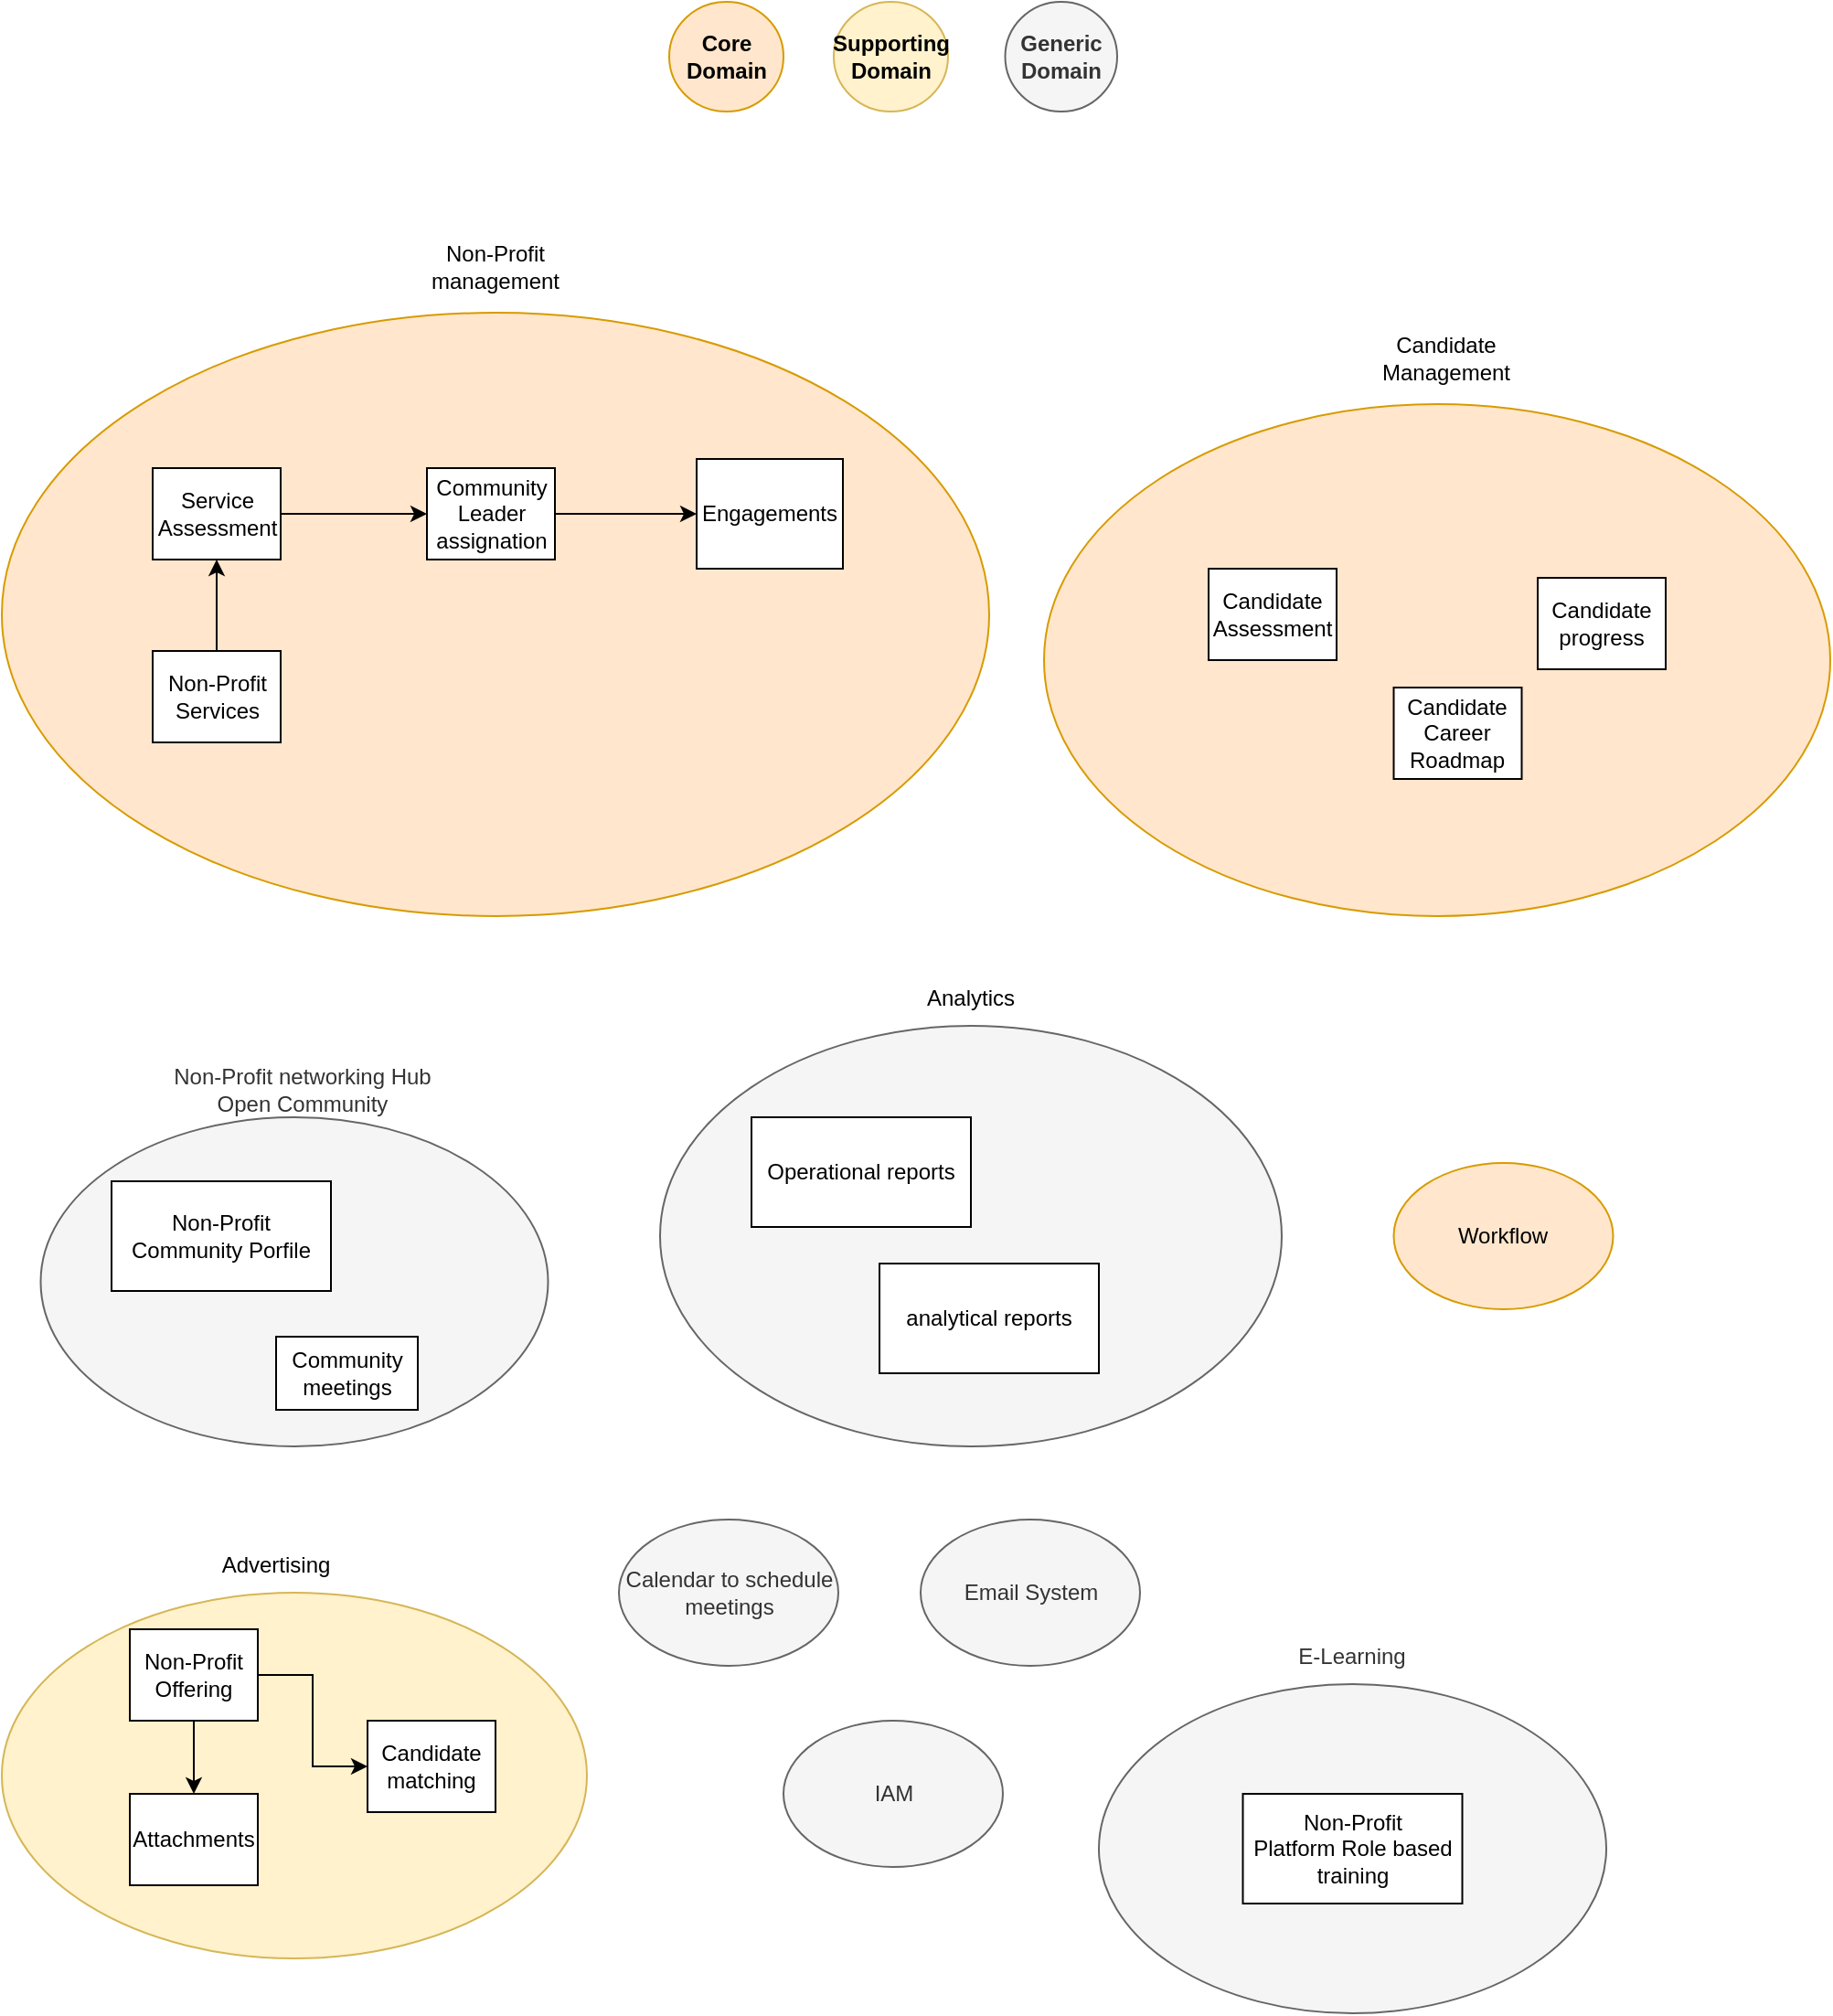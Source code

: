 <mxfile version="15.5.4" type="embed"><diagram id="Z2jcMHh6qGnTirgX47_j" name="Page-1"><mxGraphModel dx="882" dy="1807" grid="1" gridSize="10" guides="1" tooltips="1" connect="1" arrows="1" fold="1" page="1" pageScale="1" pageWidth="850" pageHeight="1100" math="0" shadow="0"><root><mxCell id="0"/><mxCell id="1" parent="0"/><mxCell id="jcvcmLMu-sH0ZI6tiui6-1" value="IAM" style="ellipse;whiteSpace=wrap;html=1;fillColor=#f5f5f5;fontColor=#333333;strokeColor=#666666;" parent="1" vertex="1"><mxGeometry x="477.5" y="450" width="120" height="80" as="geometry"/></mxCell><mxCell id="jcvcmLMu-sH0ZI6tiui6-2" value="" style="ellipse;whiteSpace=wrap;html=1;fillColor=#f5f5f5;fontColor=#333333;strokeColor=#666666;" parent="1" vertex="1"><mxGeometry x="410" y="70" width="340" height="230" as="geometry"/></mxCell><mxCell id="jcvcmLMu-sH0ZI6tiui6-3" value="" style="ellipse;whiteSpace=wrap;html=1;fillColor=#fff2cc;strokeColor=#d6b656;" parent="1" vertex="1"><mxGeometry x="50" y="380" width="320" height="200" as="geometry"/></mxCell><mxCell id="jcvcmLMu-sH0ZI6tiui6-16" style="edgeStyle=orthogonalEdgeStyle;rounded=0;orthogonalLoop=1;jettySize=auto;html=1;" parent="1" source="jcvcmLMu-sH0ZI6tiui6-5" target="jcvcmLMu-sH0ZI6tiui6-15" edge="1"><mxGeometry relative="1" as="geometry"/></mxCell><mxCell id="jcvcmLMu-sH0ZI6tiui6-32" style="edgeStyle=orthogonalEdgeStyle;rounded=0;orthogonalLoop=1;jettySize=auto;html=1;entryX=0;entryY=0.5;entryDx=0;entryDy=0;" parent="1" source="jcvcmLMu-sH0ZI6tiui6-5" target="jcvcmLMu-sH0ZI6tiui6-31" edge="1"><mxGeometry relative="1" as="geometry"/></mxCell><mxCell id="jcvcmLMu-sH0ZI6tiui6-5" value="Non-Profit Offering" style="rounded=0;whiteSpace=wrap;html=1;" parent="1" vertex="1"><mxGeometry x="120" y="400" width="70" height="50" as="geometry"/></mxCell><mxCell id="jcvcmLMu-sH0ZI6tiui6-7" value="Advertising" style="text;html=1;strokeColor=none;fillColor=none;align=center;verticalAlign=middle;whiteSpace=wrap;rounded=0;" parent="1" vertex="1"><mxGeometry x="170" y="350" width="60" height="30" as="geometry"/></mxCell><mxCell id="jcvcmLMu-sH0ZI6tiui6-8" value="Operational reports" style="rounded=0;whiteSpace=wrap;html=1;" parent="1" vertex="1"><mxGeometry x="460" y="120" width="120" height="60" as="geometry"/></mxCell><mxCell id="jcvcmLMu-sH0ZI6tiui6-10" value="analytical reports" style="rounded=0;whiteSpace=wrap;html=1;" parent="1" vertex="1"><mxGeometry x="530" y="200" width="120" height="60" as="geometry"/></mxCell><mxCell id="jcvcmLMu-sH0ZI6tiui6-11" value="Analytics" style="text;html=1;strokeColor=none;fillColor=none;align=center;verticalAlign=middle;whiteSpace=wrap;rounded=0;" parent="1" vertex="1"><mxGeometry x="550" y="40" width="60" height="30" as="geometry"/></mxCell><mxCell id="jcvcmLMu-sH0ZI6tiui6-12" value="" style="ellipse;whiteSpace=wrap;html=1;fillColor=#ffe6cc;strokeColor=#d79b00;" parent="1" vertex="1"><mxGeometry x="50" y="-320" width="540" height="330" as="geometry"/></mxCell><mxCell id="jcvcmLMu-sH0ZI6tiui6-14" value="Engagements" style="rounded=0;whiteSpace=wrap;html=1;" parent="1" vertex="1"><mxGeometry x="430" y="-240" width="80" height="60" as="geometry"/></mxCell><mxCell id="jcvcmLMu-sH0ZI6tiui6-15" value="Attachments" style="rounded=0;whiteSpace=wrap;html=1;" parent="1" vertex="1"><mxGeometry x="120" y="490" width="70" height="50" as="geometry"/></mxCell><mxCell id="jcvcmLMu-sH0ZI6tiui6-34" style="edgeStyle=orthogonalEdgeStyle;rounded=0;orthogonalLoop=1;jettySize=auto;html=1;entryX=0.5;entryY=1;entryDx=0;entryDy=0;" parent="1" source="jcvcmLMu-sH0ZI6tiui6-17" target="jcvcmLMu-sH0ZI6tiui6-33" edge="1"><mxGeometry relative="1" as="geometry"/></mxCell><mxCell id="jcvcmLMu-sH0ZI6tiui6-17" value="Non-Profit&lt;br&gt;Services" style="rounded=0;whiteSpace=wrap;html=1;" parent="1" vertex="1"><mxGeometry x="132.5" y="-135" width="70" height="50" as="geometry"/></mxCell><mxCell id="jcvcmLMu-sH0ZI6tiui6-20" value="Non-Profit management" style="text;html=1;strokeColor=none;fillColor=none;align=center;verticalAlign=middle;whiteSpace=wrap;rounded=0;" parent="1" vertex="1"><mxGeometry x="270" y="-360" width="100" height="30" as="geometry"/></mxCell><mxCell id="jcvcmLMu-sH0ZI6tiui6-21" value="" style="ellipse;whiteSpace=wrap;html=1;fillColor=#f5f5f5;fontColor=#333333;strokeColor=#666666;" parent="1" vertex="1"><mxGeometry x="71.25" y="120" width="277.5" height="180" as="geometry"/></mxCell><mxCell id="jcvcmLMu-sH0ZI6tiui6-27" value="" style="edgeStyle=orthogonalEdgeStyle;rounded=0;orthogonalLoop=1;jettySize=auto;html=1;" parent="1" edge="1"><mxGeometry relative="1" as="geometry"><mxPoint x="205" y="540" as="targetPoint"/></mxGeometry></mxCell><mxCell id="jcvcmLMu-sH0ZI6tiui6-31" value="Candidate&lt;br&gt;matching" style="rounded=0;whiteSpace=wrap;html=1;" parent="1" vertex="1"><mxGeometry x="250" y="450" width="70" height="50" as="geometry"/></mxCell><mxCell id="jcvcmLMu-sH0ZI6tiui6-43" style="edgeStyle=orthogonalEdgeStyle;rounded=0;orthogonalLoop=1;jettySize=auto;html=1;entryX=0;entryY=0.5;entryDx=0;entryDy=0;" parent="1" source="jcvcmLMu-sH0ZI6tiui6-33" target="jcvcmLMu-sH0ZI6tiui6-42" edge="1"><mxGeometry relative="1" as="geometry"/></mxCell><mxCell id="jcvcmLMu-sH0ZI6tiui6-33" value="Service&lt;br&gt;Assessment" style="rounded=0;whiteSpace=wrap;html=1;" parent="1" vertex="1"><mxGeometry x="132.5" y="-235" width="70" height="50" as="geometry"/></mxCell><mxCell id="jcvcmLMu-sH0ZI6tiui6-36" value="Email System" style="ellipse;whiteSpace=wrap;html=1;fillColor=#f5f5f5;fontColor=#333333;strokeColor=#666666;" parent="1" vertex="1"><mxGeometry x="552.5" y="340" width="120" height="80" as="geometry"/></mxCell><mxCell id="jcvcmLMu-sH0ZI6tiui6-37" value="Calendar to schedule meetings" style="ellipse;whiteSpace=wrap;html=1;fillColor=#f5f5f5;fontColor=#333333;strokeColor=#666666;" parent="1" vertex="1"><mxGeometry x="387.5" y="340" width="120" height="80" as="geometry"/></mxCell><mxCell id="jcvcmLMu-sH0ZI6tiui6-38" value="&lt;span style=&quot;color: rgb(51 , 51 , 51)&quot;&gt;Non-Profit networking Hub&lt;br&gt;Open Community&lt;br&gt;&lt;/span&gt;" style="text;html=1;strokeColor=none;fillColor=none;align=center;verticalAlign=middle;whiteSpace=wrap;rounded=0;" parent="1" vertex="1"><mxGeometry x="132.5" y="90" width="162.5" height="30" as="geometry"/></mxCell><mxCell id="jcvcmLMu-sH0ZI6tiui6-39" value="Non-Profit&lt;br&gt;Community Porfile" style="rounded=0;whiteSpace=wrap;html=1;" parent="1" vertex="1"><mxGeometry x="110" y="155" width="120" height="60" as="geometry"/></mxCell><mxCell id="jcvcmLMu-sH0ZI6tiui6-40" value="Community meetings" style="rounded=0;whiteSpace=wrap;html=1;" parent="1" vertex="1"><mxGeometry x="200" y="240" width="77.5" height="40" as="geometry"/></mxCell><mxCell id="jcvcmLMu-sH0ZI6tiui6-44" style="edgeStyle=orthogonalEdgeStyle;rounded=0;orthogonalLoop=1;jettySize=auto;html=1;entryX=0;entryY=0.5;entryDx=0;entryDy=0;" parent="1" source="jcvcmLMu-sH0ZI6tiui6-42" target="jcvcmLMu-sH0ZI6tiui6-14" edge="1"><mxGeometry relative="1" as="geometry"><mxPoint x="362.5" y="-205" as="targetPoint"/></mxGeometry></mxCell><mxCell id="jcvcmLMu-sH0ZI6tiui6-42" value="Community Leader assignation" style="rounded=0;whiteSpace=wrap;html=1;" parent="1" vertex="1"><mxGeometry x="282.5" y="-235" width="70" height="50" as="geometry"/></mxCell><mxCell id="jcvcmLMu-sH0ZI6tiui6-47" value="" style="ellipse;whiteSpace=wrap;html=1;fillColor=#f5f5f5;fontColor=#333333;strokeColor=#666666;" parent="1" vertex="1"><mxGeometry x="650" y="430" width="277.5" height="180" as="geometry"/></mxCell><mxCell id="jcvcmLMu-sH0ZI6tiui6-48" value="&lt;span style=&quot;color: rgb(51 , 51 , 51)&quot;&gt;E-Learning&lt;/span&gt;" style="text;html=1;strokeColor=none;fillColor=none;align=center;verticalAlign=middle;whiteSpace=wrap;rounded=0;" parent="1" vertex="1"><mxGeometry x="736.25" y="400" width="105" height="30" as="geometry"/></mxCell><mxCell id="jcvcmLMu-sH0ZI6tiui6-49" value="Non-Profit&lt;br&gt;Platform Role based training" style="rounded=0;whiteSpace=wrap;html=1;" parent="1" vertex="1"><mxGeometry x="728.75" y="490" width="120" height="60" as="geometry"/></mxCell><mxCell id="jcvcmLMu-sH0ZI6tiui6-51" value="" style="ellipse;whiteSpace=wrap;html=1;fillColor=#ffe6cc;strokeColor=#d79b00;" parent="1" vertex="1"><mxGeometry x="620" y="-270" width="430" height="280" as="geometry"/></mxCell><mxCell id="jcvcmLMu-sH0ZI6tiui6-52" value="Candidate progress" style="rounded=0;whiteSpace=wrap;html=1;" parent="1" vertex="1"><mxGeometry x="890" y="-175" width="70" height="50" as="geometry"/></mxCell><mxCell id="jcvcmLMu-sH0ZI6tiui6-57" value="Candidate Management" style="text;html=1;strokeColor=none;fillColor=none;align=center;verticalAlign=middle;whiteSpace=wrap;rounded=0;" parent="1" vertex="1"><mxGeometry x="790" y="-310" width="100" height="30" as="geometry"/></mxCell><mxCell id="jcvcmLMu-sH0ZI6tiui6-64" value="Candidate Assessment&lt;span style=&quot;color: rgba(0 , 0 , 0 , 0) ; font-family: monospace ; font-size: 0px&quot;&gt;%3CmxGraphModel%3E%3Croot%3E%3CmxCell%20id%3D%220%22%2F%3E%3CmxCell%20id%3D%221%22%20parent%3D%220%22%2F%3E%3CmxCell%20id%3D%222%22%20value%3D%22Candidate%20progress%22%20style%3D%22rounded%3D0%3BwhiteSpace%3Dwrap%3Bhtml%3D1%3B%22%20vertex%3D%221%22%20parent%3D%221%22%3E%3CmxGeometry%20x%3D%22950%22%20y%3D%22-200%22%20width%3D%2270%22%20height%3D%2250%22%20as%3D%22geometry%22%2F%3E%3C%2FmxCell%3E%3C%2Froot%3E%3C%2FmxGraphModel%3E&lt;/span&gt;" style="rounded=0;whiteSpace=wrap;html=1;" parent="1" vertex="1"><mxGeometry x="710" y="-180" width="70" height="50" as="geometry"/></mxCell><mxCell id="jcvcmLMu-sH0ZI6tiui6-65" value="Candidate Career Roadmap" style="rounded=0;whiteSpace=wrap;html=1;" parent="1" vertex="1"><mxGeometry x="811.25" y="-115" width="70" height="50" as="geometry"/></mxCell><mxCell id="jcvcmLMu-sH0ZI6tiui6-66" value="&lt;b&gt;Core Domain&lt;/b&gt;" style="ellipse;whiteSpace=wrap;html=1;fillColor=#ffe6cc;strokeColor=#d79b00;fontColor=#000000;" parent="1" vertex="1"><mxGeometry x="415" y="-490" width="62.5" height="60" as="geometry"/></mxCell><mxCell id="jcvcmLMu-sH0ZI6tiui6-67" value="&lt;b&gt;Supporting Domain&lt;/b&gt;" style="ellipse;whiteSpace=wrap;html=1;fillColor=#fff2cc;strokeColor=#d6b656;fontColor=#000000;" parent="1" vertex="1"><mxGeometry x="505" y="-490" width="62.5" height="60" as="geometry"/></mxCell><mxCell id="jcvcmLMu-sH0ZI6tiui6-68" value="&lt;b&gt;Generic Domain&lt;/b&gt;" style="ellipse;whiteSpace=wrap;html=1;fillColor=#f5f5f5;strokeColor=#666666;fontColor=#333333;" parent="1" vertex="1"><mxGeometry x="598.75" y="-490" width="61.25" height="60" as="geometry"/></mxCell><mxCell id="fNi7VTzr3Uyhvz9H8CCe-1" value="&lt;font color=&quot;#000000&quot;&gt;Workflow&lt;/font&gt;" style="ellipse;whiteSpace=wrap;html=1;fillColor=#ffe6cc;strokeColor=#d79b00;" parent="1" vertex="1"><mxGeometry x="811.25" y="145" width="120" height="80" as="geometry"/></mxCell></root></mxGraphModel></diagram></mxfile>